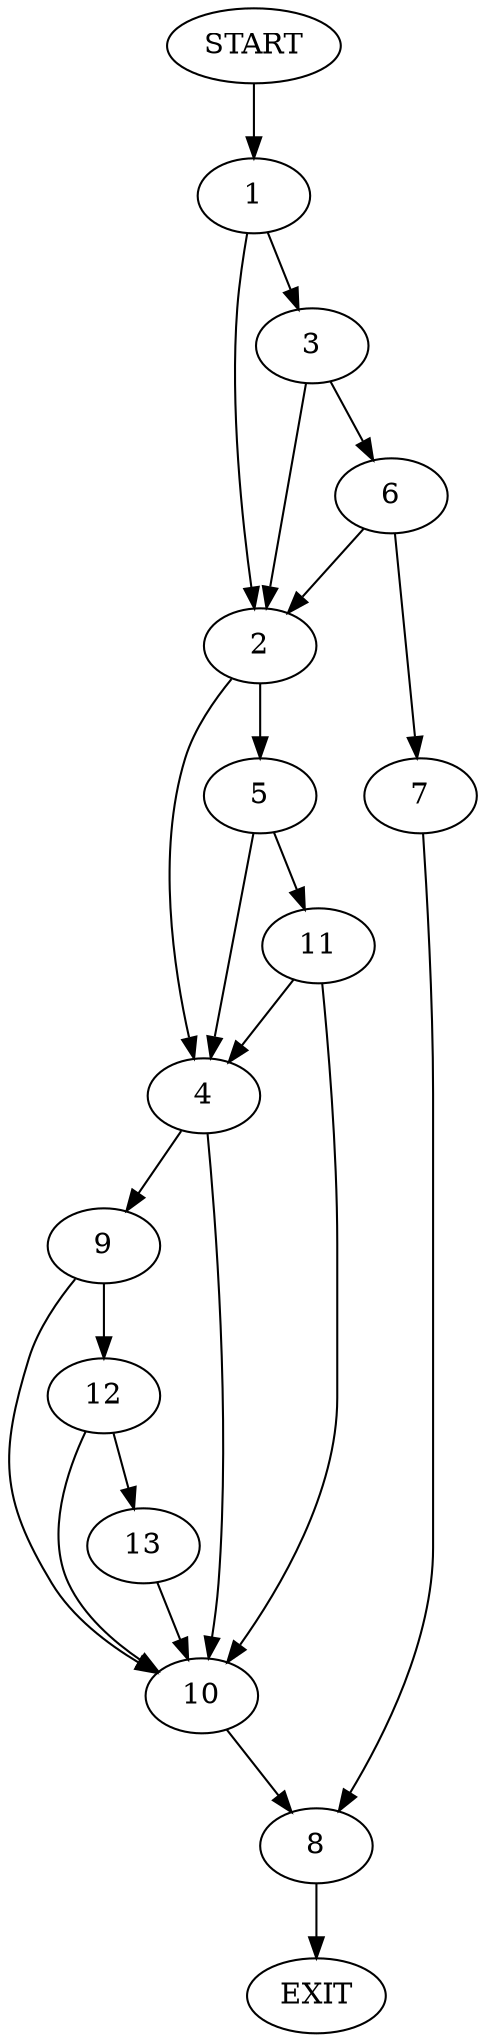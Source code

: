 digraph {
0 [label="START"]
14 [label="EXIT"]
0 -> 1
1 -> 2
1 -> 3
2 -> 4
2 -> 5
3 -> 2
3 -> 6
6 -> 2
6 -> 7
7 -> 8
8 -> 14
4 -> 9
4 -> 10
5 -> 4
5 -> 11
11 -> 4
11 -> 10
10 -> 8
9 -> 12
9 -> 10
12 -> 10
12 -> 13
13 -> 10
}
